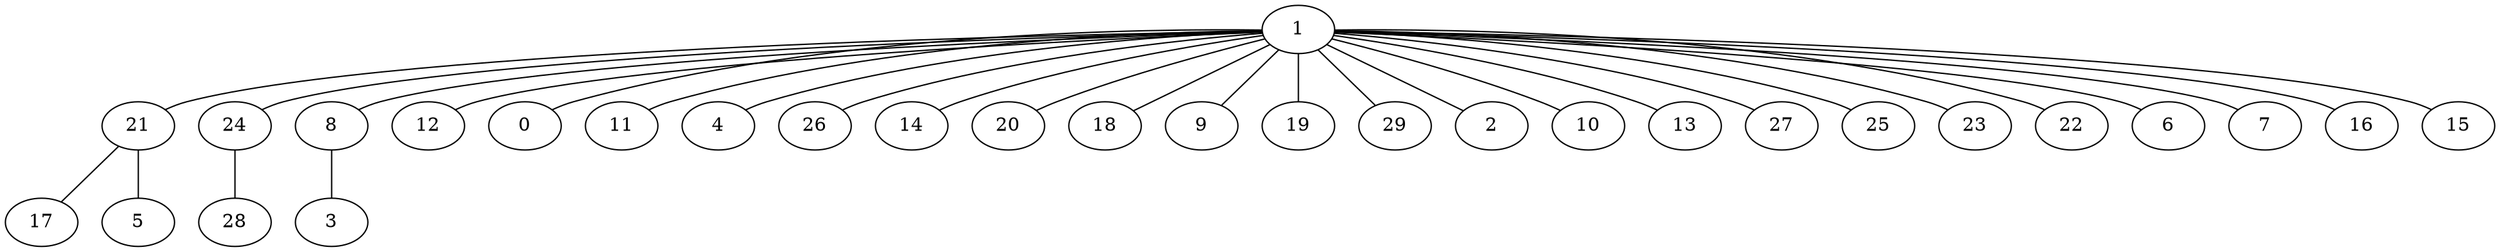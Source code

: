 strict graph G {
1;
21;
24;
8;
12;
0;
11;
4;
26;
14;
20;
18;
9;
19;
29;
2;
10;
13;
27;
25;
23;
22;
6;
7;
16;
15;
17;
5;
28;
3;
1 -- 24;
1 -- 12;
24 -- 28;
1 -- 7;
1 -- 11;
1 -- 4;
1 -- 26;
1 -- 14;
8 -- 3;
21 -- 17;
1 -- 18;
1 -- 20;
1 -- 9;
1 -- 25;
1 -- 21;
1 -- 19;
1 -- 29;
1 -- 2;
1 -- 13;
21 -- 5;
1 -- 10;
1 -- 0;
1 -- 27;
1 -- 8;
1 -- 23;
1 -- 22;
1 -- 6;
1 -- 16;
1 -- 15;
}
